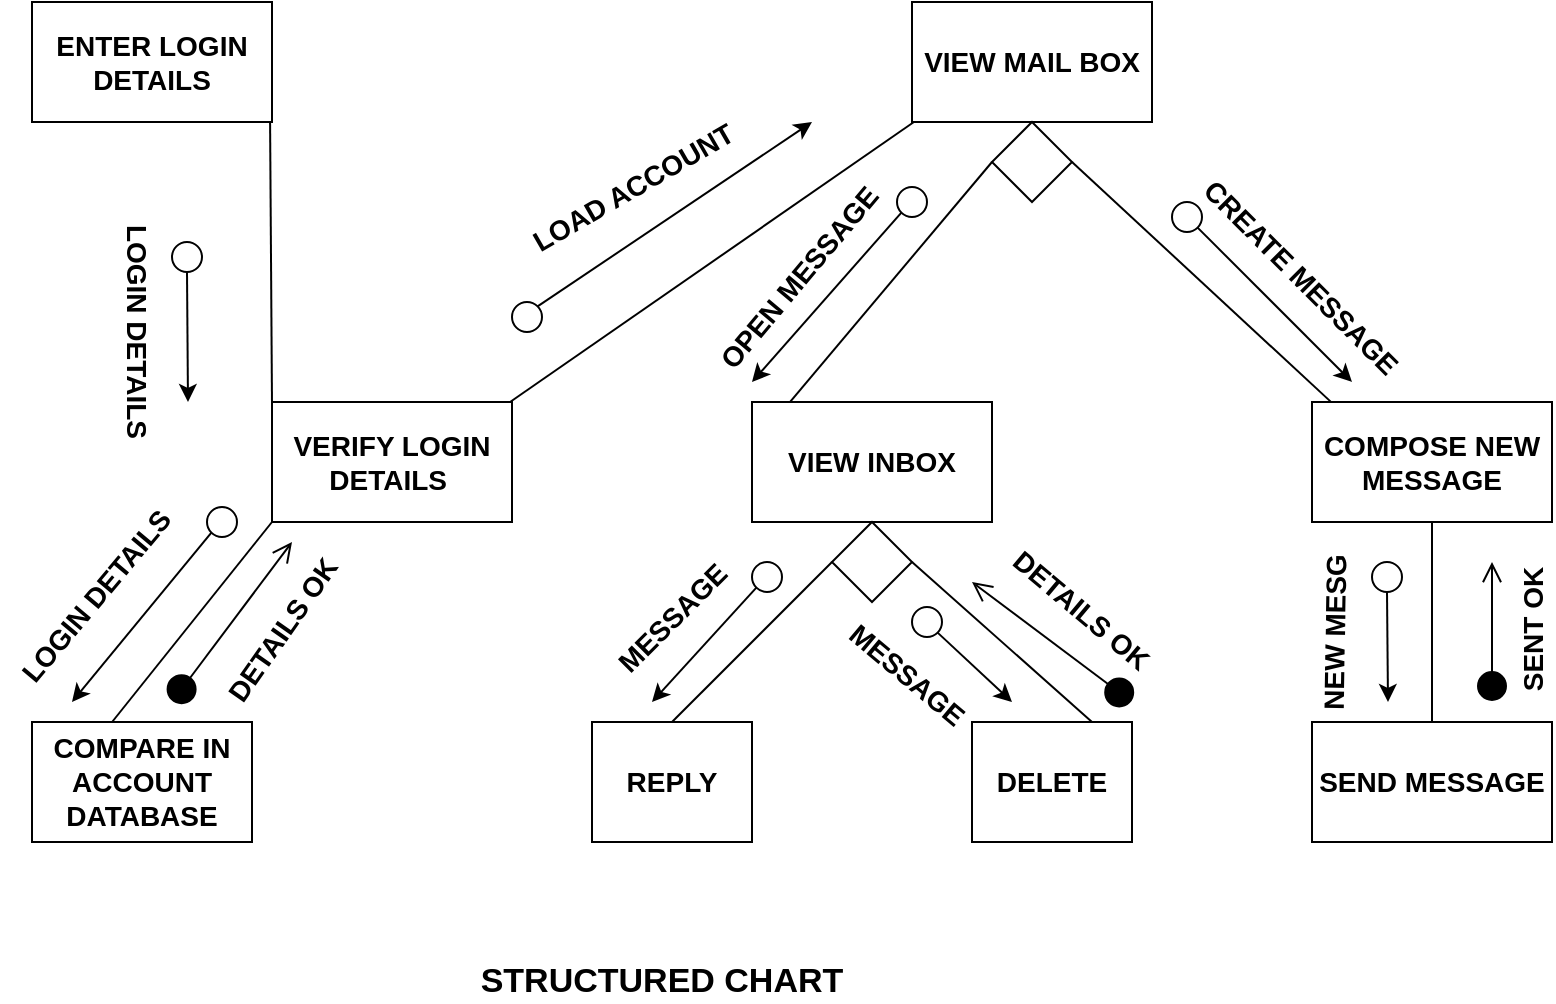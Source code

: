 <mxfile version="12.2.2" type="github" pages="2"><diagram id="Yn7fEzSNMjYw5Y00m_V-" name="Page-1"><mxGraphModel dx="1038" dy="608" grid="1" gridSize="10" guides="1" tooltips="1" connect="1" arrows="1" fold="1" page="1" pageScale="1" pageWidth="1000" pageHeight="700" math="0" shadow="0"><root><mxCell id="0"/><mxCell id="1" parent="0"/><mxCell id="NMqbUAKrt4trZ6VqTdqa-3" value="&lt;b&gt;&lt;font style=&quot;font-size: 14px&quot;&gt;ENTER LOGIN DETAILS&lt;/font&gt;&lt;/b&gt;" style="rounded=0;whiteSpace=wrap;html=1;" parent="1" vertex="1"><mxGeometry x="80" y="40" width="120" height="60" as="geometry"/></mxCell><mxCell id="NMqbUAKrt4trZ6VqTdqa-4" value="&lt;b&gt;&lt;font style=&quot;font-size: 14px&quot;&gt;VIEW MAIL BOX&lt;/font&gt;&lt;/b&gt;" style="rounded=0;whiteSpace=wrap;html=1;" parent="1" vertex="1"><mxGeometry x="520" y="40" width="120" height="60" as="geometry"/></mxCell><mxCell id="NMqbUAKrt4trZ6VqTdqa-5" value="&lt;b&gt;&lt;font style=&quot;font-size: 14px&quot;&gt;VERIFY LOGIN DETAILS&amp;nbsp;&lt;/font&gt;&lt;/b&gt;" style="rounded=0;whiteSpace=wrap;html=1;" parent="1" vertex="1"><mxGeometry x="200" y="240" width="120" height="60" as="geometry"/></mxCell><mxCell id="NMqbUAKrt4trZ6VqTdqa-6" value="&lt;b&gt;&lt;font style=&quot;font-size: 14px&quot;&gt;VIEW INBOX&lt;/font&gt;&lt;/b&gt;" style="rounded=0;whiteSpace=wrap;html=1;" parent="1" vertex="1"><mxGeometry x="440" y="240" width="120" height="60" as="geometry"/></mxCell><mxCell id="NMqbUAKrt4trZ6VqTdqa-7" value="&lt;b&gt;&lt;font style=&quot;font-size: 14px&quot;&gt;COMPOSE NEW MESSAGE&lt;/font&gt;&lt;/b&gt;" style="rounded=0;whiteSpace=wrap;html=1;" parent="1" vertex="1"><mxGeometry x="720" y="240" width="120" height="60" as="geometry"/></mxCell><mxCell id="NMqbUAKrt4trZ6VqTdqa-8" value="&lt;b&gt;&lt;font style=&quot;font-size: 14px&quot;&gt;COMPARE IN ACCOUNT DATABASE&lt;/font&gt;&lt;/b&gt;" style="rounded=0;whiteSpace=wrap;html=1;" parent="1" vertex="1"><mxGeometry x="80" y="400" width="110" height="60" as="geometry"/></mxCell><mxCell id="NMqbUAKrt4trZ6VqTdqa-9" value="&lt;b&gt;&lt;font style=&quot;font-size: 14px&quot;&gt;REPLY&lt;/font&gt;&lt;/b&gt;" style="rounded=0;whiteSpace=wrap;html=1;" parent="1" vertex="1"><mxGeometry x="360" y="400" width="80" height="60" as="geometry"/></mxCell><mxCell id="NMqbUAKrt4trZ6VqTdqa-11" value="&lt;b&gt;&lt;font style=&quot;font-size: 14px&quot;&gt;DELETE&lt;/font&gt;&lt;/b&gt;" style="rounded=0;whiteSpace=wrap;html=1;" parent="1" vertex="1"><mxGeometry x="550" y="400" width="80" height="60" as="geometry"/></mxCell><mxCell id="NMqbUAKrt4trZ6VqTdqa-12" value="&lt;b&gt;&lt;font style=&quot;font-size: 14px&quot;&gt;SEND MESSAGE&lt;/font&gt;&lt;/b&gt;" style="rounded=0;whiteSpace=wrap;html=1;" parent="1" vertex="1"><mxGeometry x="720" y="400" width="120" height="60" as="geometry"/></mxCell><mxCell id="NMqbUAKrt4trZ6VqTdqa-13" value="" style="endArrow=none;html=1;entryX=0.992;entryY=1;entryDx=0;entryDy=0;entryPerimeter=0;exitX=0;exitY=0.017;exitDx=0;exitDy=0;exitPerimeter=0;" parent="1" source="NMqbUAKrt4trZ6VqTdqa-5" target="NMqbUAKrt4trZ6VqTdqa-3" edge="1"><mxGeometry width="50" height="50" relative="1" as="geometry"><mxPoint x="80" y="530" as="sourcePoint"/><mxPoint x="130" y="480" as="targetPoint"/></mxGeometry></mxCell><mxCell id="NMqbUAKrt4trZ6VqTdqa-14" value="" style="endArrow=none;html=1;entryX=0.008;entryY=1;entryDx=0;entryDy=0;entryPerimeter=0;exitX=0.992;exitY=0;exitDx=0;exitDy=0;exitPerimeter=0;" parent="1" source="NMqbUAKrt4trZ6VqTdqa-5" target="NMqbUAKrt4trZ6VqTdqa-4" edge="1"><mxGeometry width="50" height="50" relative="1" as="geometry"><mxPoint x="251.04" y="251.02" as="sourcePoint"/><mxPoint x="209.04" y="114.98" as="targetPoint"/></mxGeometry></mxCell><mxCell id="NMqbUAKrt4trZ6VqTdqa-15" value="" style="endArrow=none;html=1;exitX=0.364;exitY=0;exitDx=0;exitDy=0;exitPerimeter=0;entryX=0;entryY=1;entryDx=0;entryDy=0;entryPerimeter=0;" parent="1" source="NMqbUAKrt4trZ6VqTdqa-8" target="NMqbUAKrt4trZ6VqTdqa-5" edge="1"><mxGeometry width="50" height="50" relative="1" as="geometry"><mxPoint x="80" y="530" as="sourcePoint"/><mxPoint x="198" y="300" as="targetPoint"/></mxGeometry></mxCell><mxCell id="NMqbUAKrt4trZ6VqTdqa-16" value="" style="endArrow=none;html=1;entryX=0.5;entryY=1;entryDx=0;entryDy=0;exitX=0.5;exitY=0;exitDx=0;exitDy=0;" parent="1" source="NMqbUAKrt4trZ6VqTdqa-12" target="NMqbUAKrt4trZ6VqTdqa-7" edge="1"><mxGeometry width="50" height="50" relative="1" as="geometry"><mxPoint x="80" y="530" as="sourcePoint"/><mxPoint x="130" y="480" as="targetPoint"/></mxGeometry></mxCell><mxCell id="NMqbUAKrt4trZ6VqTdqa-21" value="" style="rhombus;whiteSpace=wrap;html=1;" parent="1" vertex="1"><mxGeometry x="560" y="100" width="40" height="40" as="geometry"/></mxCell><mxCell id="NMqbUAKrt4trZ6VqTdqa-23" value="" style="endArrow=none;html=1;entryX=1;entryY=0.5;entryDx=0;entryDy=0;exitX=0.08;exitY=0.001;exitDx=0;exitDy=0;exitPerimeter=0;" parent="1" source="NMqbUAKrt4trZ6VqTdqa-7" target="NMqbUAKrt4trZ6VqTdqa-21" edge="1"><mxGeometry width="50" height="50" relative="1" as="geometry"><mxPoint x="80" y="530" as="sourcePoint"/><mxPoint x="130" y="480" as="targetPoint"/></mxGeometry></mxCell><mxCell id="NMqbUAKrt4trZ6VqTdqa-24" value="" style="endArrow=none;html=1;entryX=0;entryY=0.5;entryDx=0;entryDy=0;exitX=0.158;exitY=0.001;exitDx=0;exitDy=0;exitPerimeter=0;" parent="1" source="NMqbUAKrt4trZ6VqTdqa-6" target="NMqbUAKrt4trZ6VqTdqa-21" edge="1"><mxGeometry width="50" height="50" relative="1" as="geometry"><mxPoint x="80" y="530" as="sourcePoint"/><mxPoint x="130" y="480" as="targetPoint"/></mxGeometry></mxCell><mxCell id="NMqbUAKrt4trZ6VqTdqa-25" value="" style="rhombus;whiteSpace=wrap;html=1;" parent="1" vertex="1"><mxGeometry x="480" y="300" width="40" height="40" as="geometry"/></mxCell><mxCell id="NMqbUAKrt4trZ6VqTdqa-26" value="" style="endArrow=none;html=1;entryX=0;entryY=0.5;entryDx=0;entryDy=0;exitX=0.5;exitY=0;exitDx=0;exitDy=0;" parent="1" source="NMqbUAKrt4trZ6VqTdqa-9" target="NMqbUAKrt4trZ6VqTdqa-25" edge="1"><mxGeometry width="50" height="50" relative="1" as="geometry"><mxPoint x="80" y="530" as="sourcePoint"/><mxPoint x="470" y="330" as="targetPoint"/></mxGeometry></mxCell><mxCell id="NMqbUAKrt4trZ6VqTdqa-27" value="" style="endArrow=none;html=1;entryX=1;entryY=0.5;entryDx=0;entryDy=0;exitX=0.75;exitY=0;exitDx=0;exitDy=0;" parent="1" source="NMqbUAKrt4trZ6VqTdqa-11" target="NMqbUAKrt4trZ6VqTdqa-25" edge="1"><mxGeometry width="50" height="50" relative="1" as="geometry"><mxPoint x="610" y="398" as="sourcePoint"/><mxPoint x="130" y="480" as="targetPoint"/></mxGeometry></mxCell><mxCell id="NMqbUAKrt4trZ6VqTdqa-28" value="" style="ellipse;whiteSpace=wrap;html=1;aspect=fixed;" parent="1" vertex="1"><mxGeometry x="150" y="160" width="15" height="15" as="geometry"/></mxCell><mxCell id="NMqbUAKrt4trZ6VqTdqa-29" value="" style="endArrow=classic;html=1;exitX=0.5;exitY=1;exitDx=0;exitDy=0;" parent="1" source="NMqbUAKrt4trZ6VqTdqa-28" edge="1"><mxGeometry width="50" height="50" relative="1" as="geometry"><mxPoint x="80" y="530" as="sourcePoint"/><mxPoint x="158" y="240" as="targetPoint"/></mxGeometry></mxCell><mxCell id="NMqbUAKrt4trZ6VqTdqa-34" value="" style="ellipse;whiteSpace=wrap;html=1;aspect=fixed;" parent="1" vertex="1"><mxGeometry x="167.5" y="292.5" width="15" height="15" as="geometry"/></mxCell><mxCell id="NMqbUAKrt4trZ6VqTdqa-35" value="" style="endArrow=classic;html=1;exitX=0;exitY=1;exitDx=0;exitDy=0;" parent="1" source="NMqbUAKrt4trZ6VqTdqa-34" edge="1"><mxGeometry width="50" height="50" relative="1" as="geometry"><mxPoint x="80" y="530" as="sourcePoint"/><mxPoint x="100" y="390" as="targetPoint"/></mxGeometry></mxCell><mxCell id="NMqbUAKrt4trZ6VqTdqa-36" value="" style="ellipse;whiteSpace=wrap;html=1;aspect=fixed;" parent="1" vertex="1"><mxGeometry x="512.5" y="132.5" width="15" height="15" as="geometry"/></mxCell><mxCell id="NMqbUAKrt4trZ6VqTdqa-38" value="" style="endArrow=classic;html=1;exitX=0;exitY=1;exitDx=0;exitDy=0;" parent="1" source="NMqbUAKrt4trZ6VqTdqa-36" edge="1"><mxGeometry width="50" height="50" relative="1" as="geometry"><mxPoint x="80" y="530" as="sourcePoint"/><mxPoint x="440" y="230" as="targetPoint"/></mxGeometry></mxCell><mxCell id="NMqbUAKrt4trZ6VqTdqa-39" value="" style="ellipse;whiteSpace=wrap;html=1;aspect=fixed;" parent="1" vertex="1"><mxGeometry x="320" y="190" width="15" height="15" as="geometry"/></mxCell><mxCell id="NMqbUAKrt4trZ6VqTdqa-40" value="" style="endArrow=classic;html=1;exitX=1;exitY=0;exitDx=0;exitDy=0;" parent="1" source="NMqbUAKrt4trZ6VqTdqa-39" edge="1"><mxGeometry width="50" height="50" relative="1" as="geometry"><mxPoint x="80" y="530" as="sourcePoint"/><mxPoint x="470" y="100" as="targetPoint"/></mxGeometry></mxCell><mxCell id="NMqbUAKrt4trZ6VqTdqa-41" value="" style="ellipse;whiteSpace=wrap;html=1;aspect=fixed;" parent="1" vertex="1"><mxGeometry x="440" y="320" width="15" height="15" as="geometry"/></mxCell><mxCell id="NMqbUAKrt4trZ6VqTdqa-42" value="" style="endArrow=classic;html=1;exitX=0;exitY=1;exitDx=0;exitDy=0;" parent="1" source="NMqbUAKrt4trZ6VqTdqa-41" edge="1"><mxGeometry width="50" height="50" relative="1" as="geometry"><mxPoint x="80" y="530" as="sourcePoint"/><mxPoint x="390" y="390" as="targetPoint"/></mxGeometry></mxCell><mxCell id="NMqbUAKrt4trZ6VqTdqa-45" value="" style="ellipse;whiteSpace=wrap;html=1;aspect=fixed;" parent="1" vertex="1"><mxGeometry x="520" y="342.5" width="15" height="15" as="geometry"/></mxCell><mxCell id="NMqbUAKrt4trZ6VqTdqa-46" value="" style="endArrow=classic;html=1;exitX=1;exitY=1;exitDx=0;exitDy=0;" parent="1" source="NMqbUAKrt4trZ6VqTdqa-45" edge="1"><mxGeometry width="50" height="50" relative="1" as="geometry"><mxPoint x="80" y="530" as="sourcePoint"/><mxPoint x="570" y="390" as="targetPoint"/></mxGeometry></mxCell><mxCell id="NMqbUAKrt4trZ6VqTdqa-47" value="" style="ellipse;whiteSpace=wrap;html=1;aspect=fixed;" parent="1" vertex="1"><mxGeometry x="750" y="320" width="15" height="15" as="geometry"/></mxCell><mxCell id="NMqbUAKrt4trZ6VqTdqa-48" value="" style="endArrow=classic;html=1;exitX=0.5;exitY=1;exitDx=0;exitDy=0;" parent="1" source="NMqbUAKrt4trZ6VqTdqa-47" edge="1"><mxGeometry width="50" height="50" relative="1" as="geometry"><mxPoint x="80" y="530" as="sourcePoint"/><mxPoint x="758" y="390" as="targetPoint"/></mxGeometry></mxCell><mxCell id="NMqbUAKrt4trZ6VqTdqa-53" value="" style="html=1;verticalAlign=bottom;startArrow=circle;startFill=1;endArrow=open;startSize=6;endSize=8;" parent="1" edge="1"><mxGeometry width="80" relative="1" as="geometry"><mxPoint x="150" y="390" as="sourcePoint"/><mxPoint x="210" y="310" as="targetPoint"/></mxGeometry></mxCell><mxCell id="NMqbUAKrt4trZ6VqTdqa-54" value="" style="html=1;verticalAlign=bottom;startArrow=circle;startFill=1;endArrow=open;startSize=6;endSize=8;" parent="1" edge="1"><mxGeometry width="80" relative="1" as="geometry"><mxPoint x="630" y="390" as="sourcePoint"/><mxPoint x="550" y="330" as="targetPoint"/></mxGeometry></mxCell><mxCell id="NMqbUAKrt4trZ6VqTdqa-55" value="" style="html=1;verticalAlign=bottom;startArrow=circle;startFill=1;endArrow=open;startSize=6;endSize=8;" parent="1" edge="1"><mxGeometry width="80" relative="1" as="geometry"><mxPoint x="810" y="390" as="sourcePoint"/><mxPoint x="810" y="320" as="targetPoint"/></mxGeometry></mxCell><mxCell id="NMqbUAKrt4trZ6VqTdqa-56" value="&lt;b&gt;&lt;font style=&quot;font-size: 14px&quot;&gt;LOGIN DETAILS&lt;/font&gt;&lt;/b&gt;" style="text;html=1;strokeColor=none;fillColor=none;align=center;verticalAlign=middle;whiteSpace=wrap;rounded=0;rotation=90;" parent="1" vertex="1"><mxGeometry x="65" y="195" width="135" height="20" as="geometry"/></mxCell><mxCell id="NMqbUAKrt4trZ6VqTdqa-57" value="&lt;b&gt;&lt;font style=&quot;font-size: 14px&quot;&gt;LOAD ACCOUNT&lt;/font&gt;&lt;/b&gt;" style="text;html=1;strokeColor=none;fillColor=none;align=center;verticalAlign=middle;whiteSpace=wrap;rounded=0;rotation=-30;" parent="1" vertex="1"><mxGeometry x="312.5" y="122.5" width="135" height="20" as="geometry"/></mxCell><mxCell id="NMqbUAKrt4trZ6VqTdqa-62" value="&lt;b&gt;&lt;font style=&quot;font-size: 14px&quot;&gt;OPEN&amp;nbsp;MESSAGE&lt;/font&gt;&lt;/b&gt;" style="text;html=1;rotation=-50;direction=south;" parent="1" vertex="1"><mxGeometry x="455" y="180" width="30" height="120" as="geometry"/></mxCell><mxCell id="NMqbUAKrt4trZ6VqTdqa-63" value="&lt;b&gt;&lt;font style=&quot;font-size: 14px&quot;&gt;CREATE MESSAGE&lt;/font&gt;&lt;/b&gt;" style="text;html=1;strokeColor=none;fillColor=none;align=center;verticalAlign=middle;whiteSpace=wrap;rounded=0;rotation=45;" parent="1" vertex="1"><mxGeometry x="620" y="167.5" width="190" height="20" as="geometry"/></mxCell><mxCell id="NMqbUAKrt4trZ6VqTdqa-66" value="" style="ellipse;whiteSpace=wrap;html=1;aspect=fixed;" parent="1" vertex="1"><mxGeometry x="650" y="140" width="15" height="15" as="geometry"/></mxCell><mxCell id="NMqbUAKrt4trZ6VqTdqa-67" value="" style="endArrow=classic;html=1;exitX=1;exitY=1;exitDx=0;exitDy=0;" parent="1" source="NMqbUAKrt4trZ6VqTdqa-66" edge="1"><mxGeometry width="50" height="50" relative="1" as="geometry"><mxPoint x="80" y="530" as="sourcePoint"/><mxPoint x="740" y="230" as="targetPoint"/></mxGeometry></mxCell><mxCell id="NMqbUAKrt4trZ6VqTdqa-69" value="&lt;b&gt;&lt;font style=&quot;font-size: 14px&quot;&gt;LOGIN DETAILS&lt;/font&gt;&lt;/b&gt;" style="text;html=1;rotation=-50;" parent="1" vertex="1"><mxGeometry x="55" y="319" width="120" height="30" as="geometry"/></mxCell><mxCell id="NMqbUAKrt4trZ6VqTdqa-71" value="&lt;b&gt;&lt;font style=&quot;font-size: 14px&quot;&gt;DETAILS OK&lt;/font&gt;&lt;/b&gt;" style="text;html=1;strokeColor=none;fillColor=none;align=center;verticalAlign=middle;whiteSpace=wrap;rounded=0;rotation=-55;" parent="1" vertex="1"><mxGeometry x="150" y="343.5" width="110" height="20" as="geometry"/></mxCell><mxCell id="NMqbUAKrt4trZ6VqTdqa-77" value="&lt;b&gt;&lt;font style=&quot;font-size: 14px&quot;&gt;MESSAGE&lt;/font&gt;&lt;/b&gt;" style="text;html=1;strokeColor=none;fillColor=none;align=center;verticalAlign=middle;whiteSpace=wrap;rounded=0;rotation=-45;" parent="1" vertex="1"><mxGeometry x="380" y="337.5" width="40" height="20" as="geometry"/></mxCell><mxCell id="NMqbUAKrt4trZ6VqTdqa-78" value="&lt;b&gt;&lt;font style=&quot;font-size: 14px&quot;&gt;MESSAGE&lt;/font&gt;&lt;/b&gt;" style="text;html=1;rotation=40;" parent="1" vertex="1"><mxGeometry x="480" y="363.5" width="80" height="30" as="geometry"/></mxCell><mxCell id="NMqbUAKrt4trZ6VqTdqa-79" value="&lt;b&gt;&lt;font style=&quot;font-size: 14px&quot;&gt;DETAILS OK&lt;/font&gt;&lt;/b&gt;" style="text;html=1;rotation=40;" parent="1" vertex="1"><mxGeometry x="562.5" y="334" width="100" height="20" as="geometry"/></mxCell><mxCell id="NMqbUAKrt4trZ6VqTdqa-81" value="&lt;b&gt;&lt;font style=&quot;font-size: 14px&quot;&gt;NEW MESG&lt;/font&gt;&lt;/b&gt;" style="text;html=1;strokeColor=none;fillColor=none;align=center;verticalAlign=middle;whiteSpace=wrap;rounded=0;rotation=-89;" parent="1" vertex="1"><mxGeometry x="690" y="345" width="83" height="20" as="geometry"/></mxCell><mxCell id="NMqbUAKrt4trZ6VqTdqa-82" value="&lt;b&gt;&lt;font style=&quot;font-size: 14px&quot;&gt;SENT OK&lt;/font&gt;&lt;/b&gt;" style="text;html=1;strokeColor=none;fillColor=none;align=center;verticalAlign=middle;whiteSpace=wrap;rounded=0;rotation=-90;" parent="1" vertex="1"><mxGeometry x="790" y="343.5" width="80" height="20" as="geometry"/></mxCell><mxCell id="7NfJmN8-CbgOuJNU_xTw-2" value="&lt;font style=&quot;font-size: 17px&quot;&gt;&lt;b&gt;STRUCTURED CHART&lt;/b&gt;&lt;/font&gt;" style="text;html=1;strokeColor=none;fillColor=none;align=center;verticalAlign=middle;whiteSpace=wrap;rounded=0;" parent="1" vertex="1"><mxGeometry x="280" y="520" width="230" height="20" as="geometry"/></mxCell></root></mxGraphModel></diagram><diagram id="RIlDXRk3ipXG5o0u9vbu" name="Page-2"><mxGraphModel dx="593" dy="320" grid="1" gridSize="10" guides="1" tooltips="1" connect="1" arrows="1" fold="1" page="1" pageScale="1" pageWidth="1100" pageHeight="850" math="0" shadow="0"><root><mxCell id="kl1p3w4qmq7fQkzEwqCr-0"/><mxCell id="kl1p3w4qmq7fQkzEwqCr-1" parent="kl1p3w4qmq7fQkzEwqCr-0"/><mxCell id="kl1p3w4qmq7fQkzEwqCr-4" value="" style="edgeStyle=orthogonalEdgeStyle;rounded=0;orthogonalLoop=1;jettySize=auto;html=1;" edge="1" parent="kl1p3w4qmq7fQkzEwqCr-1" source="kl1p3w4qmq7fQkzEwqCr-2" target="kl1p3w4qmq7fQkzEwqCr-3"><mxGeometry relative="1" as="geometry"/></mxCell><mxCell id="kl1p3w4qmq7fQkzEwqCr-2" value="ENTER LOGIN DETAILS" style="rounded=0;whiteSpace=wrap;html=1;" vertex="1" parent="kl1p3w4qmq7fQkzEwqCr-1"><mxGeometry x="80" y="40" width="120" height="60" as="geometry"/></mxCell><mxCell id="kl1p3w4qmq7fQkzEwqCr-3" value="VERIFY LOGIN DETAILS" style="rounded=0;whiteSpace=wrap;html=1;" vertex="1" parent="kl1p3w4qmq7fQkzEwqCr-1"><mxGeometry x="80" y="180" width="120" height="60" as="geometry"/></mxCell></root></mxGraphModel></diagram></mxfile>